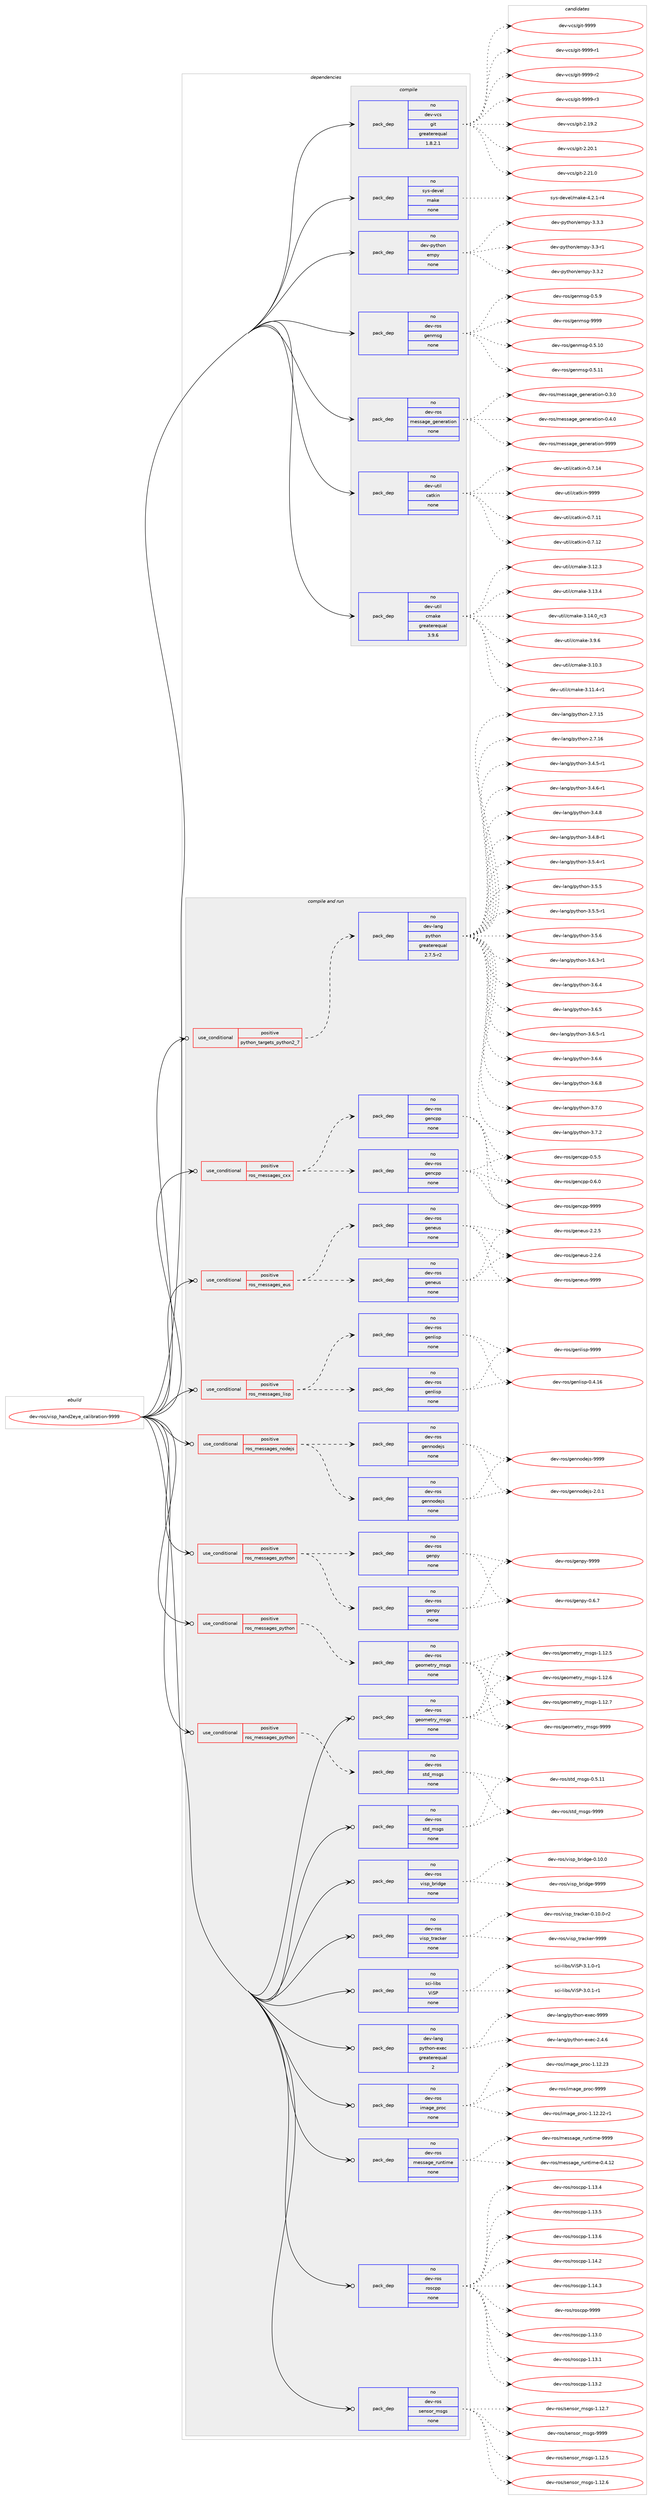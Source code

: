 digraph prolog {

# *************
# Graph options
# *************

newrank=true;
concentrate=true;
compound=true;
graph [rankdir=LR,fontname=Helvetica,fontsize=10,ranksep=1.5];#, ranksep=2.5, nodesep=0.2];
edge  [arrowhead=vee];
node  [fontname=Helvetica,fontsize=10];

# **********
# The ebuild
# **********

subgraph cluster_leftcol {
color=gray;
rank=same;
label=<<i>ebuild</i>>;
id [label="dev-ros/visp_hand2eye_calibration-9999", color=red, width=4, href="../dev-ros/visp_hand2eye_calibration-9999.svg"];
}

# ****************
# The dependencies
# ****************

subgraph cluster_midcol {
color=gray;
label=<<i>dependencies</i>>;
subgraph cluster_compile {
fillcolor="#eeeeee";
style=filled;
label=<<i>compile</i>>;
subgraph pack1062075 {
dependency1477361 [label=<<TABLE BORDER="0" CELLBORDER="1" CELLSPACING="0" CELLPADDING="4" WIDTH="220"><TR><TD ROWSPAN="6" CELLPADDING="30">pack_dep</TD></TR><TR><TD WIDTH="110">no</TD></TR><TR><TD>dev-python</TD></TR><TR><TD>empy</TD></TR><TR><TD>none</TD></TR><TR><TD></TD></TR></TABLE>>, shape=none, color=blue];
}
id:e -> dependency1477361:w [weight=20,style="solid",arrowhead="vee"];
subgraph pack1062076 {
dependency1477362 [label=<<TABLE BORDER="0" CELLBORDER="1" CELLSPACING="0" CELLPADDING="4" WIDTH="220"><TR><TD ROWSPAN="6" CELLPADDING="30">pack_dep</TD></TR><TR><TD WIDTH="110">no</TD></TR><TR><TD>dev-ros</TD></TR><TR><TD>genmsg</TD></TR><TR><TD>none</TD></TR><TR><TD></TD></TR></TABLE>>, shape=none, color=blue];
}
id:e -> dependency1477362:w [weight=20,style="solid",arrowhead="vee"];
subgraph pack1062077 {
dependency1477363 [label=<<TABLE BORDER="0" CELLBORDER="1" CELLSPACING="0" CELLPADDING="4" WIDTH="220"><TR><TD ROWSPAN="6" CELLPADDING="30">pack_dep</TD></TR><TR><TD WIDTH="110">no</TD></TR><TR><TD>dev-ros</TD></TR><TR><TD>message_generation</TD></TR><TR><TD>none</TD></TR><TR><TD></TD></TR></TABLE>>, shape=none, color=blue];
}
id:e -> dependency1477363:w [weight=20,style="solid",arrowhead="vee"];
subgraph pack1062078 {
dependency1477364 [label=<<TABLE BORDER="0" CELLBORDER="1" CELLSPACING="0" CELLPADDING="4" WIDTH="220"><TR><TD ROWSPAN="6" CELLPADDING="30">pack_dep</TD></TR><TR><TD WIDTH="110">no</TD></TR><TR><TD>dev-util</TD></TR><TR><TD>catkin</TD></TR><TR><TD>none</TD></TR><TR><TD></TD></TR></TABLE>>, shape=none, color=blue];
}
id:e -> dependency1477364:w [weight=20,style="solid",arrowhead="vee"];
subgraph pack1062079 {
dependency1477365 [label=<<TABLE BORDER="0" CELLBORDER="1" CELLSPACING="0" CELLPADDING="4" WIDTH="220"><TR><TD ROWSPAN="6" CELLPADDING="30">pack_dep</TD></TR><TR><TD WIDTH="110">no</TD></TR><TR><TD>dev-util</TD></TR><TR><TD>cmake</TD></TR><TR><TD>greaterequal</TD></TR><TR><TD>3.9.6</TD></TR></TABLE>>, shape=none, color=blue];
}
id:e -> dependency1477365:w [weight=20,style="solid",arrowhead="vee"];
subgraph pack1062080 {
dependency1477366 [label=<<TABLE BORDER="0" CELLBORDER="1" CELLSPACING="0" CELLPADDING="4" WIDTH="220"><TR><TD ROWSPAN="6" CELLPADDING="30">pack_dep</TD></TR><TR><TD WIDTH="110">no</TD></TR><TR><TD>dev-vcs</TD></TR><TR><TD>git</TD></TR><TR><TD>greaterequal</TD></TR><TR><TD>1.8.2.1</TD></TR></TABLE>>, shape=none, color=blue];
}
id:e -> dependency1477366:w [weight=20,style="solid",arrowhead="vee"];
subgraph pack1062081 {
dependency1477367 [label=<<TABLE BORDER="0" CELLBORDER="1" CELLSPACING="0" CELLPADDING="4" WIDTH="220"><TR><TD ROWSPAN="6" CELLPADDING="30">pack_dep</TD></TR><TR><TD WIDTH="110">no</TD></TR><TR><TD>sys-devel</TD></TR><TR><TD>make</TD></TR><TR><TD>none</TD></TR><TR><TD></TD></TR></TABLE>>, shape=none, color=blue];
}
id:e -> dependency1477367:w [weight=20,style="solid",arrowhead="vee"];
}
subgraph cluster_compileandrun {
fillcolor="#eeeeee";
style=filled;
label=<<i>compile and run</i>>;
subgraph cond391896 {
dependency1477368 [label=<<TABLE BORDER="0" CELLBORDER="1" CELLSPACING="0" CELLPADDING="4"><TR><TD ROWSPAN="3" CELLPADDING="10">use_conditional</TD></TR><TR><TD>positive</TD></TR><TR><TD>python_targets_python2_7</TD></TR></TABLE>>, shape=none, color=red];
subgraph pack1062082 {
dependency1477369 [label=<<TABLE BORDER="0" CELLBORDER="1" CELLSPACING="0" CELLPADDING="4" WIDTH="220"><TR><TD ROWSPAN="6" CELLPADDING="30">pack_dep</TD></TR><TR><TD WIDTH="110">no</TD></TR><TR><TD>dev-lang</TD></TR><TR><TD>python</TD></TR><TR><TD>greaterequal</TD></TR><TR><TD>2.7.5-r2</TD></TR></TABLE>>, shape=none, color=blue];
}
dependency1477368:e -> dependency1477369:w [weight=20,style="dashed",arrowhead="vee"];
}
id:e -> dependency1477368:w [weight=20,style="solid",arrowhead="odotvee"];
subgraph cond391897 {
dependency1477370 [label=<<TABLE BORDER="0" CELLBORDER="1" CELLSPACING="0" CELLPADDING="4"><TR><TD ROWSPAN="3" CELLPADDING="10">use_conditional</TD></TR><TR><TD>positive</TD></TR><TR><TD>ros_messages_cxx</TD></TR></TABLE>>, shape=none, color=red];
subgraph pack1062083 {
dependency1477371 [label=<<TABLE BORDER="0" CELLBORDER="1" CELLSPACING="0" CELLPADDING="4" WIDTH="220"><TR><TD ROWSPAN="6" CELLPADDING="30">pack_dep</TD></TR><TR><TD WIDTH="110">no</TD></TR><TR><TD>dev-ros</TD></TR><TR><TD>gencpp</TD></TR><TR><TD>none</TD></TR><TR><TD></TD></TR></TABLE>>, shape=none, color=blue];
}
dependency1477370:e -> dependency1477371:w [weight=20,style="dashed",arrowhead="vee"];
subgraph pack1062084 {
dependency1477372 [label=<<TABLE BORDER="0" CELLBORDER="1" CELLSPACING="0" CELLPADDING="4" WIDTH="220"><TR><TD ROWSPAN="6" CELLPADDING="30">pack_dep</TD></TR><TR><TD WIDTH="110">no</TD></TR><TR><TD>dev-ros</TD></TR><TR><TD>gencpp</TD></TR><TR><TD>none</TD></TR><TR><TD></TD></TR></TABLE>>, shape=none, color=blue];
}
dependency1477370:e -> dependency1477372:w [weight=20,style="dashed",arrowhead="vee"];
}
id:e -> dependency1477370:w [weight=20,style="solid",arrowhead="odotvee"];
subgraph cond391898 {
dependency1477373 [label=<<TABLE BORDER="0" CELLBORDER="1" CELLSPACING="0" CELLPADDING="4"><TR><TD ROWSPAN="3" CELLPADDING="10">use_conditional</TD></TR><TR><TD>positive</TD></TR><TR><TD>ros_messages_eus</TD></TR></TABLE>>, shape=none, color=red];
subgraph pack1062085 {
dependency1477374 [label=<<TABLE BORDER="0" CELLBORDER="1" CELLSPACING="0" CELLPADDING="4" WIDTH="220"><TR><TD ROWSPAN="6" CELLPADDING="30">pack_dep</TD></TR><TR><TD WIDTH="110">no</TD></TR><TR><TD>dev-ros</TD></TR><TR><TD>geneus</TD></TR><TR><TD>none</TD></TR><TR><TD></TD></TR></TABLE>>, shape=none, color=blue];
}
dependency1477373:e -> dependency1477374:w [weight=20,style="dashed",arrowhead="vee"];
subgraph pack1062086 {
dependency1477375 [label=<<TABLE BORDER="0" CELLBORDER="1" CELLSPACING="0" CELLPADDING="4" WIDTH="220"><TR><TD ROWSPAN="6" CELLPADDING="30">pack_dep</TD></TR><TR><TD WIDTH="110">no</TD></TR><TR><TD>dev-ros</TD></TR><TR><TD>geneus</TD></TR><TR><TD>none</TD></TR><TR><TD></TD></TR></TABLE>>, shape=none, color=blue];
}
dependency1477373:e -> dependency1477375:w [weight=20,style="dashed",arrowhead="vee"];
}
id:e -> dependency1477373:w [weight=20,style="solid",arrowhead="odotvee"];
subgraph cond391899 {
dependency1477376 [label=<<TABLE BORDER="0" CELLBORDER="1" CELLSPACING="0" CELLPADDING="4"><TR><TD ROWSPAN="3" CELLPADDING="10">use_conditional</TD></TR><TR><TD>positive</TD></TR><TR><TD>ros_messages_lisp</TD></TR></TABLE>>, shape=none, color=red];
subgraph pack1062087 {
dependency1477377 [label=<<TABLE BORDER="0" CELLBORDER="1" CELLSPACING="0" CELLPADDING="4" WIDTH="220"><TR><TD ROWSPAN="6" CELLPADDING="30">pack_dep</TD></TR><TR><TD WIDTH="110">no</TD></TR><TR><TD>dev-ros</TD></TR><TR><TD>genlisp</TD></TR><TR><TD>none</TD></TR><TR><TD></TD></TR></TABLE>>, shape=none, color=blue];
}
dependency1477376:e -> dependency1477377:w [weight=20,style="dashed",arrowhead="vee"];
subgraph pack1062088 {
dependency1477378 [label=<<TABLE BORDER="0" CELLBORDER="1" CELLSPACING="0" CELLPADDING="4" WIDTH="220"><TR><TD ROWSPAN="6" CELLPADDING="30">pack_dep</TD></TR><TR><TD WIDTH="110">no</TD></TR><TR><TD>dev-ros</TD></TR><TR><TD>genlisp</TD></TR><TR><TD>none</TD></TR><TR><TD></TD></TR></TABLE>>, shape=none, color=blue];
}
dependency1477376:e -> dependency1477378:w [weight=20,style="dashed",arrowhead="vee"];
}
id:e -> dependency1477376:w [weight=20,style="solid",arrowhead="odotvee"];
subgraph cond391900 {
dependency1477379 [label=<<TABLE BORDER="0" CELLBORDER="1" CELLSPACING="0" CELLPADDING="4"><TR><TD ROWSPAN="3" CELLPADDING="10">use_conditional</TD></TR><TR><TD>positive</TD></TR><TR><TD>ros_messages_nodejs</TD></TR></TABLE>>, shape=none, color=red];
subgraph pack1062089 {
dependency1477380 [label=<<TABLE BORDER="0" CELLBORDER="1" CELLSPACING="0" CELLPADDING="4" WIDTH="220"><TR><TD ROWSPAN="6" CELLPADDING="30">pack_dep</TD></TR><TR><TD WIDTH="110">no</TD></TR><TR><TD>dev-ros</TD></TR><TR><TD>gennodejs</TD></TR><TR><TD>none</TD></TR><TR><TD></TD></TR></TABLE>>, shape=none, color=blue];
}
dependency1477379:e -> dependency1477380:w [weight=20,style="dashed",arrowhead="vee"];
subgraph pack1062090 {
dependency1477381 [label=<<TABLE BORDER="0" CELLBORDER="1" CELLSPACING="0" CELLPADDING="4" WIDTH="220"><TR><TD ROWSPAN="6" CELLPADDING="30">pack_dep</TD></TR><TR><TD WIDTH="110">no</TD></TR><TR><TD>dev-ros</TD></TR><TR><TD>gennodejs</TD></TR><TR><TD>none</TD></TR><TR><TD></TD></TR></TABLE>>, shape=none, color=blue];
}
dependency1477379:e -> dependency1477381:w [weight=20,style="dashed",arrowhead="vee"];
}
id:e -> dependency1477379:w [weight=20,style="solid",arrowhead="odotvee"];
subgraph cond391901 {
dependency1477382 [label=<<TABLE BORDER="0" CELLBORDER="1" CELLSPACING="0" CELLPADDING="4"><TR><TD ROWSPAN="3" CELLPADDING="10">use_conditional</TD></TR><TR><TD>positive</TD></TR><TR><TD>ros_messages_python</TD></TR></TABLE>>, shape=none, color=red];
subgraph pack1062091 {
dependency1477383 [label=<<TABLE BORDER="0" CELLBORDER="1" CELLSPACING="0" CELLPADDING="4" WIDTH="220"><TR><TD ROWSPAN="6" CELLPADDING="30">pack_dep</TD></TR><TR><TD WIDTH="110">no</TD></TR><TR><TD>dev-ros</TD></TR><TR><TD>genpy</TD></TR><TR><TD>none</TD></TR><TR><TD></TD></TR></TABLE>>, shape=none, color=blue];
}
dependency1477382:e -> dependency1477383:w [weight=20,style="dashed",arrowhead="vee"];
subgraph pack1062092 {
dependency1477384 [label=<<TABLE BORDER="0" CELLBORDER="1" CELLSPACING="0" CELLPADDING="4" WIDTH="220"><TR><TD ROWSPAN="6" CELLPADDING="30">pack_dep</TD></TR><TR><TD WIDTH="110">no</TD></TR><TR><TD>dev-ros</TD></TR><TR><TD>genpy</TD></TR><TR><TD>none</TD></TR><TR><TD></TD></TR></TABLE>>, shape=none, color=blue];
}
dependency1477382:e -> dependency1477384:w [weight=20,style="dashed",arrowhead="vee"];
}
id:e -> dependency1477382:w [weight=20,style="solid",arrowhead="odotvee"];
subgraph cond391902 {
dependency1477385 [label=<<TABLE BORDER="0" CELLBORDER="1" CELLSPACING="0" CELLPADDING="4"><TR><TD ROWSPAN="3" CELLPADDING="10">use_conditional</TD></TR><TR><TD>positive</TD></TR><TR><TD>ros_messages_python</TD></TR></TABLE>>, shape=none, color=red];
subgraph pack1062093 {
dependency1477386 [label=<<TABLE BORDER="0" CELLBORDER="1" CELLSPACING="0" CELLPADDING="4" WIDTH="220"><TR><TD ROWSPAN="6" CELLPADDING="30">pack_dep</TD></TR><TR><TD WIDTH="110">no</TD></TR><TR><TD>dev-ros</TD></TR><TR><TD>geometry_msgs</TD></TR><TR><TD>none</TD></TR><TR><TD></TD></TR></TABLE>>, shape=none, color=blue];
}
dependency1477385:e -> dependency1477386:w [weight=20,style="dashed",arrowhead="vee"];
}
id:e -> dependency1477385:w [weight=20,style="solid",arrowhead="odotvee"];
subgraph cond391903 {
dependency1477387 [label=<<TABLE BORDER="0" CELLBORDER="1" CELLSPACING="0" CELLPADDING="4"><TR><TD ROWSPAN="3" CELLPADDING="10">use_conditional</TD></TR><TR><TD>positive</TD></TR><TR><TD>ros_messages_python</TD></TR></TABLE>>, shape=none, color=red];
subgraph pack1062094 {
dependency1477388 [label=<<TABLE BORDER="0" CELLBORDER="1" CELLSPACING="0" CELLPADDING="4" WIDTH="220"><TR><TD ROWSPAN="6" CELLPADDING="30">pack_dep</TD></TR><TR><TD WIDTH="110">no</TD></TR><TR><TD>dev-ros</TD></TR><TR><TD>std_msgs</TD></TR><TR><TD>none</TD></TR><TR><TD></TD></TR></TABLE>>, shape=none, color=blue];
}
dependency1477387:e -> dependency1477388:w [weight=20,style="dashed",arrowhead="vee"];
}
id:e -> dependency1477387:w [weight=20,style="solid",arrowhead="odotvee"];
subgraph pack1062095 {
dependency1477389 [label=<<TABLE BORDER="0" CELLBORDER="1" CELLSPACING="0" CELLPADDING="4" WIDTH="220"><TR><TD ROWSPAN="6" CELLPADDING="30">pack_dep</TD></TR><TR><TD WIDTH="110">no</TD></TR><TR><TD>dev-lang</TD></TR><TR><TD>python-exec</TD></TR><TR><TD>greaterequal</TD></TR><TR><TD>2</TD></TR></TABLE>>, shape=none, color=blue];
}
id:e -> dependency1477389:w [weight=20,style="solid",arrowhead="odotvee"];
subgraph pack1062096 {
dependency1477390 [label=<<TABLE BORDER="0" CELLBORDER="1" CELLSPACING="0" CELLPADDING="4" WIDTH="220"><TR><TD ROWSPAN="6" CELLPADDING="30">pack_dep</TD></TR><TR><TD WIDTH="110">no</TD></TR><TR><TD>dev-ros</TD></TR><TR><TD>geometry_msgs</TD></TR><TR><TD>none</TD></TR><TR><TD></TD></TR></TABLE>>, shape=none, color=blue];
}
id:e -> dependency1477390:w [weight=20,style="solid",arrowhead="odotvee"];
subgraph pack1062097 {
dependency1477391 [label=<<TABLE BORDER="0" CELLBORDER="1" CELLSPACING="0" CELLPADDING="4" WIDTH="220"><TR><TD ROWSPAN="6" CELLPADDING="30">pack_dep</TD></TR><TR><TD WIDTH="110">no</TD></TR><TR><TD>dev-ros</TD></TR><TR><TD>image_proc</TD></TR><TR><TD>none</TD></TR><TR><TD></TD></TR></TABLE>>, shape=none, color=blue];
}
id:e -> dependency1477391:w [weight=20,style="solid",arrowhead="odotvee"];
subgraph pack1062098 {
dependency1477392 [label=<<TABLE BORDER="0" CELLBORDER="1" CELLSPACING="0" CELLPADDING="4" WIDTH="220"><TR><TD ROWSPAN="6" CELLPADDING="30">pack_dep</TD></TR><TR><TD WIDTH="110">no</TD></TR><TR><TD>dev-ros</TD></TR><TR><TD>message_runtime</TD></TR><TR><TD>none</TD></TR><TR><TD></TD></TR></TABLE>>, shape=none, color=blue];
}
id:e -> dependency1477392:w [weight=20,style="solid",arrowhead="odotvee"];
subgraph pack1062099 {
dependency1477393 [label=<<TABLE BORDER="0" CELLBORDER="1" CELLSPACING="0" CELLPADDING="4" WIDTH="220"><TR><TD ROWSPAN="6" CELLPADDING="30">pack_dep</TD></TR><TR><TD WIDTH="110">no</TD></TR><TR><TD>dev-ros</TD></TR><TR><TD>roscpp</TD></TR><TR><TD>none</TD></TR><TR><TD></TD></TR></TABLE>>, shape=none, color=blue];
}
id:e -> dependency1477393:w [weight=20,style="solid",arrowhead="odotvee"];
subgraph pack1062100 {
dependency1477394 [label=<<TABLE BORDER="0" CELLBORDER="1" CELLSPACING="0" CELLPADDING="4" WIDTH="220"><TR><TD ROWSPAN="6" CELLPADDING="30">pack_dep</TD></TR><TR><TD WIDTH="110">no</TD></TR><TR><TD>dev-ros</TD></TR><TR><TD>sensor_msgs</TD></TR><TR><TD>none</TD></TR><TR><TD></TD></TR></TABLE>>, shape=none, color=blue];
}
id:e -> dependency1477394:w [weight=20,style="solid",arrowhead="odotvee"];
subgraph pack1062101 {
dependency1477395 [label=<<TABLE BORDER="0" CELLBORDER="1" CELLSPACING="0" CELLPADDING="4" WIDTH="220"><TR><TD ROWSPAN="6" CELLPADDING="30">pack_dep</TD></TR><TR><TD WIDTH="110">no</TD></TR><TR><TD>dev-ros</TD></TR><TR><TD>std_msgs</TD></TR><TR><TD>none</TD></TR><TR><TD></TD></TR></TABLE>>, shape=none, color=blue];
}
id:e -> dependency1477395:w [weight=20,style="solid",arrowhead="odotvee"];
subgraph pack1062102 {
dependency1477396 [label=<<TABLE BORDER="0" CELLBORDER="1" CELLSPACING="0" CELLPADDING="4" WIDTH="220"><TR><TD ROWSPAN="6" CELLPADDING="30">pack_dep</TD></TR><TR><TD WIDTH="110">no</TD></TR><TR><TD>dev-ros</TD></TR><TR><TD>visp_bridge</TD></TR><TR><TD>none</TD></TR><TR><TD></TD></TR></TABLE>>, shape=none, color=blue];
}
id:e -> dependency1477396:w [weight=20,style="solid",arrowhead="odotvee"];
subgraph pack1062103 {
dependency1477397 [label=<<TABLE BORDER="0" CELLBORDER="1" CELLSPACING="0" CELLPADDING="4" WIDTH="220"><TR><TD ROWSPAN="6" CELLPADDING="30">pack_dep</TD></TR><TR><TD WIDTH="110">no</TD></TR><TR><TD>dev-ros</TD></TR><TR><TD>visp_tracker</TD></TR><TR><TD>none</TD></TR><TR><TD></TD></TR></TABLE>>, shape=none, color=blue];
}
id:e -> dependency1477397:w [weight=20,style="solid",arrowhead="odotvee"];
subgraph pack1062104 {
dependency1477398 [label=<<TABLE BORDER="0" CELLBORDER="1" CELLSPACING="0" CELLPADDING="4" WIDTH="220"><TR><TD ROWSPAN="6" CELLPADDING="30">pack_dep</TD></TR><TR><TD WIDTH="110">no</TD></TR><TR><TD>sci-libs</TD></TR><TR><TD>ViSP</TD></TR><TR><TD>none</TD></TR><TR><TD></TD></TR></TABLE>>, shape=none, color=blue];
}
id:e -> dependency1477398:w [weight=20,style="solid",arrowhead="odotvee"];
}
subgraph cluster_run {
fillcolor="#eeeeee";
style=filled;
label=<<i>run</i>>;
}
}

# **************
# The candidates
# **************

subgraph cluster_choices {
rank=same;
color=gray;
label=<<i>candidates</i>>;

subgraph choice1062075 {
color=black;
nodesep=1;
choice1001011184511212111610411111047101109112121455146514511449 [label="dev-python/empy-3.3-r1", color=red, width=4,href="../dev-python/empy-3.3-r1.svg"];
choice1001011184511212111610411111047101109112121455146514650 [label="dev-python/empy-3.3.2", color=red, width=4,href="../dev-python/empy-3.3.2.svg"];
choice1001011184511212111610411111047101109112121455146514651 [label="dev-python/empy-3.3.3", color=red, width=4,href="../dev-python/empy-3.3.3.svg"];
dependency1477361:e -> choice1001011184511212111610411111047101109112121455146514511449:w [style=dotted,weight="100"];
dependency1477361:e -> choice1001011184511212111610411111047101109112121455146514650:w [style=dotted,weight="100"];
dependency1477361:e -> choice1001011184511212111610411111047101109112121455146514651:w [style=dotted,weight="100"];
}
subgraph choice1062076 {
color=black;
nodesep=1;
choice100101118451141111154710310111010911510345484653464948 [label="dev-ros/genmsg-0.5.10", color=red, width=4,href="../dev-ros/genmsg-0.5.10.svg"];
choice100101118451141111154710310111010911510345484653464949 [label="dev-ros/genmsg-0.5.11", color=red, width=4,href="../dev-ros/genmsg-0.5.11.svg"];
choice1001011184511411111547103101110109115103454846534657 [label="dev-ros/genmsg-0.5.9", color=red, width=4,href="../dev-ros/genmsg-0.5.9.svg"];
choice10010111845114111115471031011101091151034557575757 [label="dev-ros/genmsg-9999", color=red, width=4,href="../dev-ros/genmsg-9999.svg"];
dependency1477362:e -> choice100101118451141111154710310111010911510345484653464948:w [style=dotted,weight="100"];
dependency1477362:e -> choice100101118451141111154710310111010911510345484653464949:w [style=dotted,weight="100"];
dependency1477362:e -> choice1001011184511411111547103101110109115103454846534657:w [style=dotted,weight="100"];
dependency1477362:e -> choice10010111845114111115471031011101091151034557575757:w [style=dotted,weight="100"];
}
subgraph choice1062077 {
color=black;
nodesep=1;
choice1001011184511411111547109101115115971031019510310111010111497116105111110454846514648 [label="dev-ros/message_generation-0.3.0", color=red, width=4,href="../dev-ros/message_generation-0.3.0.svg"];
choice1001011184511411111547109101115115971031019510310111010111497116105111110454846524648 [label="dev-ros/message_generation-0.4.0", color=red, width=4,href="../dev-ros/message_generation-0.4.0.svg"];
choice10010111845114111115471091011151159710310195103101110101114971161051111104557575757 [label="dev-ros/message_generation-9999", color=red, width=4,href="../dev-ros/message_generation-9999.svg"];
dependency1477363:e -> choice1001011184511411111547109101115115971031019510310111010111497116105111110454846514648:w [style=dotted,weight="100"];
dependency1477363:e -> choice1001011184511411111547109101115115971031019510310111010111497116105111110454846524648:w [style=dotted,weight="100"];
dependency1477363:e -> choice10010111845114111115471091011151159710310195103101110101114971161051111104557575757:w [style=dotted,weight="100"];
}
subgraph choice1062078 {
color=black;
nodesep=1;
choice1001011184511711610510847999711610710511045484655464949 [label="dev-util/catkin-0.7.11", color=red, width=4,href="../dev-util/catkin-0.7.11.svg"];
choice1001011184511711610510847999711610710511045484655464950 [label="dev-util/catkin-0.7.12", color=red, width=4,href="../dev-util/catkin-0.7.12.svg"];
choice1001011184511711610510847999711610710511045484655464952 [label="dev-util/catkin-0.7.14", color=red, width=4,href="../dev-util/catkin-0.7.14.svg"];
choice100101118451171161051084799971161071051104557575757 [label="dev-util/catkin-9999", color=red, width=4,href="../dev-util/catkin-9999.svg"];
dependency1477364:e -> choice1001011184511711610510847999711610710511045484655464949:w [style=dotted,weight="100"];
dependency1477364:e -> choice1001011184511711610510847999711610710511045484655464950:w [style=dotted,weight="100"];
dependency1477364:e -> choice1001011184511711610510847999711610710511045484655464952:w [style=dotted,weight="100"];
dependency1477364:e -> choice100101118451171161051084799971161071051104557575757:w [style=dotted,weight="100"];
}
subgraph choice1062079 {
color=black;
nodesep=1;
choice1001011184511711610510847991099710710145514649484651 [label="dev-util/cmake-3.10.3", color=red, width=4,href="../dev-util/cmake-3.10.3.svg"];
choice10010111845117116105108479910997107101455146494946524511449 [label="dev-util/cmake-3.11.4-r1", color=red, width=4,href="../dev-util/cmake-3.11.4-r1.svg"];
choice1001011184511711610510847991099710710145514649504651 [label="dev-util/cmake-3.12.3", color=red, width=4,href="../dev-util/cmake-3.12.3.svg"];
choice1001011184511711610510847991099710710145514649514652 [label="dev-util/cmake-3.13.4", color=red, width=4,href="../dev-util/cmake-3.13.4.svg"];
choice1001011184511711610510847991099710710145514649524648951149951 [label="dev-util/cmake-3.14.0_rc3", color=red, width=4,href="../dev-util/cmake-3.14.0_rc3.svg"];
choice10010111845117116105108479910997107101455146574654 [label="dev-util/cmake-3.9.6", color=red, width=4,href="../dev-util/cmake-3.9.6.svg"];
dependency1477365:e -> choice1001011184511711610510847991099710710145514649484651:w [style=dotted,weight="100"];
dependency1477365:e -> choice10010111845117116105108479910997107101455146494946524511449:w [style=dotted,weight="100"];
dependency1477365:e -> choice1001011184511711610510847991099710710145514649504651:w [style=dotted,weight="100"];
dependency1477365:e -> choice1001011184511711610510847991099710710145514649514652:w [style=dotted,weight="100"];
dependency1477365:e -> choice1001011184511711610510847991099710710145514649524648951149951:w [style=dotted,weight="100"];
dependency1477365:e -> choice10010111845117116105108479910997107101455146574654:w [style=dotted,weight="100"];
}
subgraph choice1062080 {
color=black;
nodesep=1;
choice10010111845118991154710310511645504649574650 [label="dev-vcs/git-2.19.2", color=red, width=4,href="../dev-vcs/git-2.19.2.svg"];
choice10010111845118991154710310511645504650484649 [label="dev-vcs/git-2.20.1", color=red, width=4,href="../dev-vcs/git-2.20.1.svg"];
choice10010111845118991154710310511645504650494648 [label="dev-vcs/git-2.21.0", color=red, width=4,href="../dev-vcs/git-2.21.0.svg"];
choice1001011184511899115471031051164557575757 [label="dev-vcs/git-9999", color=red, width=4,href="../dev-vcs/git-9999.svg"];
choice10010111845118991154710310511645575757574511449 [label="dev-vcs/git-9999-r1", color=red, width=4,href="../dev-vcs/git-9999-r1.svg"];
choice10010111845118991154710310511645575757574511450 [label="dev-vcs/git-9999-r2", color=red, width=4,href="../dev-vcs/git-9999-r2.svg"];
choice10010111845118991154710310511645575757574511451 [label="dev-vcs/git-9999-r3", color=red, width=4,href="../dev-vcs/git-9999-r3.svg"];
dependency1477366:e -> choice10010111845118991154710310511645504649574650:w [style=dotted,weight="100"];
dependency1477366:e -> choice10010111845118991154710310511645504650484649:w [style=dotted,weight="100"];
dependency1477366:e -> choice10010111845118991154710310511645504650494648:w [style=dotted,weight="100"];
dependency1477366:e -> choice1001011184511899115471031051164557575757:w [style=dotted,weight="100"];
dependency1477366:e -> choice10010111845118991154710310511645575757574511449:w [style=dotted,weight="100"];
dependency1477366:e -> choice10010111845118991154710310511645575757574511450:w [style=dotted,weight="100"];
dependency1477366:e -> choice10010111845118991154710310511645575757574511451:w [style=dotted,weight="100"];
}
subgraph choice1062081 {
color=black;
nodesep=1;
choice1151211154510010111810110847109971071014552465046494511452 [label="sys-devel/make-4.2.1-r4", color=red, width=4,href="../sys-devel/make-4.2.1-r4.svg"];
dependency1477367:e -> choice1151211154510010111810110847109971071014552465046494511452:w [style=dotted,weight="100"];
}
subgraph choice1062082 {
color=black;
nodesep=1;
choice10010111845108971101034711212111610411111045504655464953 [label="dev-lang/python-2.7.15", color=red, width=4,href="../dev-lang/python-2.7.15.svg"];
choice10010111845108971101034711212111610411111045504655464954 [label="dev-lang/python-2.7.16", color=red, width=4,href="../dev-lang/python-2.7.16.svg"];
choice1001011184510897110103471121211161041111104551465246534511449 [label="dev-lang/python-3.4.5-r1", color=red, width=4,href="../dev-lang/python-3.4.5-r1.svg"];
choice1001011184510897110103471121211161041111104551465246544511449 [label="dev-lang/python-3.4.6-r1", color=red, width=4,href="../dev-lang/python-3.4.6-r1.svg"];
choice100101118451089711010347112121116104111110455146524656 [label="dev-lang/python-3.4.8", color=red, width=4,href="../dev-lang/python-3.4.8.svg"];
choice1001011184510897110103471121211161041111104551465246564511449 [label="dev-lang/python-3.4.8-r1", color=red, width=4,href="../dev-lang/python-3.4.8-r1.svg"];
choice1001011184510897110103471121211161041111104551465346524511449 [label="dev-lang/python-3.5.4-r1", color=red, width=4,href="../dev-lang/python-3.5.4-r1.svg"];
choice100101118451089711010347112121116104111110455146534653 [label="dev-lang/python-3.5.5", color=red, width=4,href="../dev-lang/python-3.5.5.svg"];
choice1001011184510897110103471121211161041111104551465346534511449 [label="dev-lang/python-3.5.5-r1", color=red, width=4,href="../dev-lang/python-3.5.5-r1.svg"];
choice100101118451089711010347112121116104111110455146534654 [label="dev-lang/python-3.5.6", color=red, width=4,href="../dev-lang/python-3.5.6.svg"];
choice1001011184510897110103471121211161041111104551465446514511449 [label="dev-lang/python-3.6.3-r1", color=red, width=4,href="../dev-lang/python-3.6.3-r1.svg"];
choice100101118451089711010347112121116104111110455146544652 [label="dev-lang/python-3.6.4", color=red, width=4,href="../dev-lang/python-3.6.4.svg"];
choice100101118451089711010347112121116104111110455146544653 [label="dev-lang/python-3.6.5", color=red, width=4,href="../dev-lang/python-3.6.5.svg"];
choice1001011184510897110103471121211161041111104551465446534511449 [label="dev-lang/python-3.6.5-r1", color=red, width=4,href="../dev-lang/python-3.6.5-r1.svg"];
choice100101118451089711010347112121116104111110455146544654 [label="dev-lang/python-3.6.6", color=red, width=4,href="../dev-lang/python-3.6.6.svg"];
choice100101118451089711010347112121116104111110455146544656 [label="dev-lang/python-3.6.8", color=red, width=4,href="../dev-lang/python-3.6.8.svg"];
choice100101118451089711010347112121116104111110455146554648 [label="dev-lang/python-3.7.0", color=red, width=4,href="../dev-lang/python-3.7.0.svg"];
choice100101118451089711010347112121116104111110455146554650 [label="dev-lang/python-3.7.2", color=red, width=4,href="../dev-lang/python-3.7.2.svg"];
dependency1477369:e -> choice10010111845108971101034711212111610411111045504655464953:w [style=dotted,weight="100"];
dependency1477369:e -> choice10010111845108971101034711212111610411111045504655464954:w [style=dotted,weight="100"];
dependency1477369:e -> choice1001011184510897110103471121211161041111104551465246534511449:w [style=dotted,weight="100"];
dependency1477369:e -> choice1001011184510897110103471121211161041111104551465246544511449:w [style=dotted,weight="100"];
dependency1477369:e -> choice100101118451089711010347112121116104111110455146524656:w [style=dotted,weight="100"];
dependency1477369:e -> choice1001011184510897110103471121211161041111104551465246564511449:w [style=dotted,weight="100"];
dependency1477369:e -> choice1001011184510897110103471121211161041111104551465346524511449:w [style=dotted,weight="100"];
dependency1477369:e -> choice100101118451089711010347112121116104111110455146534653:w [style=dotted,weight="100"];
dependency1477369:e -> choice1001011184510897110103471121211161041111104551465346534511449:w [style=dotted,weight="100"];
dependency1477369:e -> choice100101118451089711010347112121116104111110455146534654:w [style=dotted,weight="100"];
dependency1477369:e -> choice1001011184510897110103471121211161041111104551465446514511449:w [style=dotted,weight="100"];
dependency1477369:e -> choice100101118451089711010347112121116104111110455146544652:w [style=dotted,weight="100"];
dependency1477369:e -> choice100101118451089711010347112121116104111110455146544653:w [style=dotted,weight="100"];
dependency1477369:e -> choice1001011184510897110103471121211161041111104551465446534511449:w [style=dotted,weight="100"];
dependency1477369:e -> choice100101118451089711010347112121116104111110455146544654:w [style=dotted,weight="100"];
dependency1477369:e -> choice100101118451089711010347112121116104111110455146544656:w [style=dotted,weight="100"];
dependency1477369:e -> choice100101118451089711010347112121116104111110455146554648:w [style=dotted,weight="100"];
dependency1477369:e -> choice100101118451089711010347112121116104111110455146554650:w [style=dotted,weight="100"];
}
subgraph choice1062083 {
color=black;
nodesep=1;
choice100101118451141111154710310111099112112454846534653 [label="dev-ros/gencpp-0.5.5", color=red, width=4,href="../dev-ros/gencpp-0.5.5.svg"];
choice100101118451141111154710310111099112112454846544648 [label="dev-ros/gencpp-0.6.0", color=red, width=4,href="../dev-ros/gencpp-0.6.0.svg"];
choice1001011184511411111547103101110991121124557575757 [label="dev-ros/gencpp-9999", color=red, width=4,href="../dev-ros/gencpp-9999.svg"];
dependency1477371:e -> choice100101118451141111154710310111099112112454846534653:w [style=dotted,weight="100"];
dependency1477371:e -> choice100101118451141111154710310111099112112454846544648:w [style=dotted,weight="100"];
dependency1477371:e -> choice1001011184511411111547103101110991121124557575757:w [style=dotted,weight="100"];
}
subgraph choice1062084 {
color=black;
nodesep=1;
choice100101118451141111154710310111099112112454846534653 [label="dev-ros/gencpp-0.5.5", color=red, width=4,href="../dev-ros/gencpp-0.5.5.svg"];
choice100101118451141111154710310111099112112454846544648 [label="dev-ros/gencpp-0.6.0", color=red, width=4,href="../dev-ros/gencpp-0.6.0.svg"];
choice1001011184511411111547103101110991121124557575757 [label="dev-ros/gencpp-9999", color=red, width=4,href="../dev-ros/gencpp-9999.svg"];
dependency1477372:e -> choice100101118451141111154710310111099112112454846534653:w [style=dotted,weight="100"];
dependency1477372:e -> choice100101118451141111154710310111099112112454846544648:w [style=dotted,weight="100"];
dependency1477372:e -> choice1001011184511411111547103101110991121124557575757:w [style=dotted,weight="100"];
}
subgraph choice1062085 {
color=black;
nodesep=1;
choice1001011184511411111547103101110101117115455046504653 [label="dev-ros/geneus-2.2.5", color=red, width=4,href="../dev-ros/geneus-2.2.5.svg"];
choice1001011184511411111547103101110101117115455046504654 [label="dev-ros/geneus-2.2.6", color=red, width=4,href="../dev-ros/geneus-2.2.6.svg"];
choice10010111845114111115471031011101011171154557575757 [label="dev-ros/geneus-9999", color=red, width=4,href="../dev-ros/geneus-9999.svg"];
dependency1477374:e -> choice1001011184511411111547103101110101117115455046504653:w [style=dotted,weight="100"];
dependency1477374:e -> choice1001011184511411111547103101110101117115455046504654:w [style=dotted,weight="100"];
dependency1477374:e -> choice10010111845114111115471031011101011171154557575757:w [style=dotted,weight="100"];
}
subgraph choice1062086 {
color=black;
nodesep=1;
choice1001011184511411111547103101110101117115455046504653 [label="dev-ros/geneus-2.2.5", color=red, width=4,href="../dev-ros/geneus-2.2.5.svg"];
choice1001011184511411111547103101110101117115455046504654 [label="dev-ros/geneus-2.2.6", color=red, width=4,href="../dev-ros/geneus-2.2.6.svg"];
choice10010111845114111115471031011101011171154557575757 [label="dev-ros/geneus-9999", color=red, width=4,href="../dev-ros/geneus-9999.svg"];
dependency1477375:e -> choice1001011184511411111547103101110101117115455046504653:w [style=dotted,weight="100"];
dependency1477375:e -> choice1001011184511411111547103101110101117115455046504654:w [style=dotted,weight="100"];
dependency1477375:e -> choice10010111845114111115471031011101011171154557575757:w [style=dotted,weight="100"];
}
subgraph choice1062087 {
color=black;
nodesep=1;
choice100101118451141111154710310111010810511511245484652464954 [label="dev-ros/genlisp-0.4.16", color=red, width=4,href="../dev-ros/genlisp-0.4.16.svg"];
choice10010111845114111115471031011101081051151124557575757 [label="dev-ros/genlisp-9999", color=red, width=4,href="../dev-ros/genlisp-9999.svg"];
dependency1477377:e -> choice100101118451141111154710310111010810511511245484652464954:w [style=dotted,weight="100"];
dependency1477377:e -> choice10010111845114111115471031011101081051151124557575757:w [style=dotted,weight="100"];
}
subgraph choice1062088 {
color=black;
nodesep=1;
choice100101118451141111154710310111010810511511245484652464954 [label="dev-ros/genlisp-0.4.16", color=red, width=4,href="../dev-ros/genlisp-0.4.16.svg"];
choice10010111845114111115471031011101081051151124557575757 [label="dev-ros/genlisp-9999", color=red, width=4,href="../dev-ros/genlisp-9999.svg"];
dependency1477378:e -> choice100101118451141111154710310111010810511511245484652464954:w [style=dotted,weight="100"];
dependency1477378:e -> choice10010111845114111115471031011101081051151124557575757:w [style=dotted,weight="100"];
}
subgraph choice1062089 {
color=black;
nodesep=1;
choice1001011184511411111547103101110110111100101106115455046484649 [label="dev-ros/gennodejs-2.0.1", color=red, width=4,href="../dev-ros/gennodejs-2.0.1.svg"];
choice10010111845114111115471031011101101111001011061154557575757 [label="dev-ros/gennodejs-9999", color=red, width=4,href="../dev-ros/gennodejs-9999.svg"];
dependency1477380:e -> choice1001011184511411111547103101110110111100101106115455046484649:w [style=dotted,weight="100"];
dependency1477380:e -> choice10010111845114111115471031011101101111001011061154557575757:w [style=dotted,weight="100"];
}
subgraph choice1062090 {
color=black;
nodesep=1;
choice1001011184511411111547103101110110111100101106115455046484649 [label="dev-ros/gennodejs-2.0.1", color=red, width=4,href="../dev-ros/gennodejs-2.0.1.svg"];
choice10010111845114111115471031011101101111001011061154557575757 [label="dev-ros/gennodejs-9999", color=red, width=4,href="../dev-ros/gennodejs-9999.svg"];
dependency1477381:e -> choice1001011184511411111547103101110110111100101106115455046484649:w [style=dotted,weight="100"];
dependency1477381:e -> choice10010111845114111115471031011101101111001011061154557575757:w [style=dotted,weight="100"];
}
subgraph choice1062091 {
color=black;
nodesep=1;
choice1001011184511411111547103101110112121454846544655 [label="dev-ros/genpy-0.6.7", color=red, width=4,href="../dev-ros/genpy-0.6.7.svg"];
choice10010111845114111115471031011101121214557575757 [label="dev-ros/genpy-9999", color=red, width=4,href="../dev-ros/genpy-9999.svg"];
dependency1477383:e -> choice1001011184511411111547103101110112121454846544655:w [style=dotted,weight="100"];
dependency1477383:e -> choice10010111845114111115471031011101121214557575757:w [style=dotted,weight="100"];
}
subgraph choice1062092 {
color=black;
nodesep=1;
choice1001011184511411111547103101110112121454846544655 [label="dev-ros/genpy-0.6.7", color=red, width=4,href="../dev-ros/genpy-0.6.7.svg"];
choice10010111845114111115471031011101121214557575757 [label="dev-ros/genpy-9999", color=red, width=4,href="../dev-ros/genpy-9999.svg"];
dependency1477384:e -> choice1001011184511411111547103101110112121454846544655:w [style=dotted,weight="100"];
dependency1477384:e -> choice10010111845114111115471031011101121214557575757:w [style=dotted,weight="100"];
}
subgraph choice1062093 {
color=black;
nodesep=1;
choice10010111845114111115471031011111091011161141219510911510311545494649504653 [label="dev-ros/geometry_msgs-1.12.5", color=red, width=4,href="../dev-ros/geometry_msgs-1.12.5.svg"];
choice10010111845114111115471031011111091011161141219510911510311545494649504654 [label="dev-ros/geometry_msgs-1.12.6", color=red, width=4,href="../dev-ros/geometry_msgs-1.12.6.svg"];
choice10010111845114111115471031011111091011161141219510911510311545494649504655 [label="dev-ros/geometry_msgs-1.12.7", color=red, width=4,href="../dev-ros/geometry_msgs-1.12.7.svg"];
choice1001011184511411111547103101111109101116114121951091151031154557575757 [label="dev-ros/geometry_msgs-9999", color=red, width=4,href="../dev-ros/geometry_msgs-9999.svg"];
dependency1477386:e -> choice10010111845114111115471031011111091011161141219510911510311545494649504653:w [style=dotted,weight="100"];
dependency1477386:e -> choice10010111845114111115471031011111091011161141219510911510311545494649504654:w [style=dotted,weight="100"];
dependency1477386:e -> choice10010111845114111115471031011111091011161141219510911510311545494649504655:w [style=dotted,weight="100"];
dependency1477386:e -> choice1001011184511411111547103101111109101116114121951091151031154557575757:w [style=dotted,weight="100"];
}
subgraph choice1062094 {
color=black;
nodesep=1;
choice10010111845114111115471151161009510911510311545484653464949 [label="dev-ros/std_msgs-0.5.11", color=red, width=4,href="../dev-ros/std_msgs-0.5.11.svg"];
choice1001011184511411111547115116100951091151031154557575757 [label="dev-ros/std_msgs-9999", color=red, width=4,href="../dev-ros/std_msgs-9999.svg"];
dependency1477388:e -> choice10010111845114111115471151161009510911510311545484653464949:w [style=dotted,weight="100"];
dependency1477388:e -> choice1001011184511411111547115116100951091151031154557575757:w [style=dotted,weight="100"];
}
subgraph choice1062095 {
color=black;
nodesep=1;
choice1001011184510897110103471121211161041111104510112010199455046524654 [label="dev-lang/python-exec-2.4.6", color=red, width=4,href="../dev-lang/python-exec-2.4.6.svg"];
choice10010111845108971101034711212111610411111045101120101994557575757 [label="dev-lang/python-exec-9999", color=red, width=4,href="../dev-lang/python-exec-9999.svg"];
dependency1477389:e -> choice1001011184510897110103471121211161041111104510112010199455046524654:w [style=dotted,weight="100"];
dependency1477389:e -> choice10010111845108971101034711212111610411111045101120101994557575757:w [style=dotted,weight="100"];
}
subgraph choice1062096 {
color=black;
nodesep=1;
choice10010111845114111115471031011111091011161141219510911510311545494649504653 [label="dev-ros/geometry_msgs-1.12.5", color=red, width=4,href="../dev-ros/geometry_msgs-1.12.5.svg"];
choice10010111845114111115471031011111091011161141219510911510311545494649504654 [label="dev-ros/geometry_msgs-1.12.6", color=red, width=4,href="../dev-ros/geometry_msgs-1.12.6.svg"];
choice10010111845114111115471031011111091011161141219510911510311545494649504655 [label="dev-ros/geometry_msgs-1.12.7", color=red, width=4,href="../dev-ros/geometry_msgs-1.12.7.svg"];
choice1001011184511411111547103101111109101116114121951091151031154557575757 [label="dev-ros/geometry_msgs-9999", color=red, width=4,href="../dev-ros/geometry_msgs-9999.svg"];
dependency1477390:e -> choice10010111845114111115471031011111091011161141219510911510311545494649504653:w [style=dotted,weight="100"];
dependency1477390:e -> choice10010111845114111115471031011111091011161141219510911510311545494649504654:w [style=dotted,weight="100"];
dependency1477390:e -> choice10010111845114111115471031011111091011161141219510911510311545494649504655:w [style=dotted,weight="100"];
dependency1477390:e -> choice1001011184511411111547103101111109101116114121951091151031154557575757:w [style=dotted,weight="100"];
}
subgraph choice1062097 {
color=black;
nodesep=1;
choice100101118451141111154710510997103101951121141119945494649504650504511449 [label="dev-ros/image_proc-1.12.22-r1", color=red, width=4,href="../dev-ros/image_proc-1.12.22-r1.svg"];
choice10010111845114111115471051099710310195112114111994549464950465051 [label="dev-ros/image_proc-1.12.23", color=red, width=4,href="../dev-ros/image_proc-1.12.23.svg"];
choice10010111845114111115471051099710310195112114111994557575757 [label="dev-ros/image_proc-9999", color=red, width=4,href="../dev-ros/image_proc-9999.svg"];
dependency1477391:e -> choice100101118451141111154710510997103101951121141119945494649504650504511449:w [style=dotted,weight="100"];
dependency1477391:e -> choice10010111845114111115471051099710310195112114111994549464950465051:w [style=dotted,weight="100"];
dependency1477391:e -> choice10010111845114111115471051099710310195112114111994557575757:w [style=dotted,weight="100"];
}
subgraph choice1062098 {
color=black;
nodesep=1;
choice1001011184511411111547109101115115971031019511411711011610510910145484652464950 [label="dev-ros/message_runtime-0.4.12", color=red, width=4,href="../dev-ros/message_runtime-0.4.12.svg"];
choice100101118451141111154710910111511597103101951141171101161051091014557575757 [label="dev-ros/message_runtime-9999", color=red, width=4,href="../dev-ros/message_runtime-9999.svg"];
dependency1477392:e -> choice1001011184511411111547109101115115971031019511411711011610510910145484652464950:w [style=dotted,weight="100"];
dependency1477392:e -> choice100101118451141111154710910111511597103101951141171101161051091014557575757:w [style=dotted,weight="100"];
}
subgraph choice1062099 {
color=black;
nodesep=1;
choice10010111845114111115471141111159911211245494649514648 [label="dev-ros/roscpp-1.13.0", color=red, width=4,href="../dev-ros/roscpp-1.13.0.svg"];
choice10010111845114111115471141111159911211245494649514649 [label="dev-ros/roscpp-1.13.1", color=red, width=4,href="../dev-ros/roscpp-1.13.1.svg"];
choice10010111845114111115471141111159911211245494649514650 [label="dev-ros/roscpp-1.13.2", color=red, width=4,href="../dev-ros/roscpp-1.13.2.svg"];
choice10010111845114111115471141111159911211245494649514652 [label="dev-ros/roscpp-1.13.4", color=red, width=4,href="../dev-ros/roscpp-1.13.4.svg"];
choice10010111845114111115471141111159911211245494649514653 [label="dev-ros/roscpp-1.13.5", color=red, width=4,href="../dev-ros/roscpp-1.13.5.svg"];
choice10010111845114111115471141111159911211245494649514654 [label="dev-ros/roscpp-1.13.6", color=red, width=4,href="../dev-ros/roscpp-1.13.6.svg"];
choice10010111845114111115471141111159911211245494649524650 [label="dev-ros/roscpp-1.14.2", color=red, width=4,href="../dev-ros/roscpp-1.14.2.svg"];
choice10010111845114111115471141111159911211245494649524651 [label="dev-ros/roscpp-1.14.3", color=red, width=4,href="../dev-ros/roscpp-1.14.3.svg"];
choice1001011184511411111547114111115991121124557575757 [label="dev-ros/roscpp-9999", color=red, width=4,href="../dev-ros/roscpp-9999.svg"];
dependency1477393:e -> choice10010111845114111115471141111159911211245494649514648:w [style=dotted,weight="100"];
dependency1477393:e -> choice10010111845114111115471141111159911211245494649514649:w [style=dotted,weight="100"];
dependency1477393:e -> choice10010111845114111115471141111159911211245494649514650:w [style=dotted,weight="100"];
dependency1477393:e -> choice10010111845114111115471141111159911211245494649514652:w [style=dotted,weight="100"];
dependency1477393:e -> choice10010111845114111115471141111159911211245494649514653:w [style=dotted,weight="100"];
dependency1477393:e -> choice10010111845114111115471141111159911211245494649514654:w [style=dotted,weight="100"];
dependency1477393:e -> choice10010111845114111115471141111159911211245494649524650:w [style=dotted,weight="100"];
dependency1477393:e -> choice10010111845114111115471141111159911211245494649524651:w [style=dotted,weight="100"];
dependency1477393:e -> choice1001011184511411111547114111115991121124557575757:w [style=dotted,weight="100"];
}
subgraph choice1062100 {
color=black;
nodesep=1;
choice10010111845114111115471151011101151111149510911510311545494649504653 [label="dev-ros/sensor_msgs-1.12.5", color=red, width=4,href="../dev-ros/sensor_msgs-1.12.5.svg"];
choice10010111845114111115471151011101151111149510911510311545494649504654 [label="dev-ros/sensor_msgs-1.12.6", color=red, width=4,href="../dev-ros/sensor_msgs-1.12.6.svg"];
choice10010111845114111115471151011101151111149510911510311545494649504655 [label="dev-ros/sensor_msgs-1.12.7", color=red, width=4,href="../dev-ros/sensor_msgs-1.12.7.svg"];
choice1001011184511411111547115101110115111114951091151031154557575757 [label="dev-ros/sensor_msgs-9999", color=red, width=4,href="../dev-ros/sensor_msgs-9999.svg"];
dependency1477394:e -> choice10010111845114111115471151011101151111149510911510311545494649504653:w [style=dotted,weight="100"];
dependency1477394:e -> choice10010111845114111115471151011101151111149510911510311545494649504654:w [style=dotted,weight="100"];
dependency1477394:e -> choice10010111845114111115471151011101151111149510911510311545494649504655:w [style=dotted,weight="100"];
dependency1477394:e -> choice1001011184511411111547115101110115111114951091151031154557575757:w [style=dotted,weight="100"];
}
subgraph choice1062101 {
color=black;
nodesep=1;
choice10010111845114111115471151161009510911510311545484653464949 [label="dev-ros/std_msgs-0.5.11", color=red, width=4,href="../dev-ros/std_msgs-0.5.11.svg"];
choice1001011184511411111547115116100951091151031154557575757 [label="dev-ros/std_msgs-9999", color=red, width=4,href="../dev-ros/std_msgs-9999.svg"];
dependency1477395:e -> choice10010111845114111115471151161009510911510311545484653464949:w [style=dotted,weight="100"];
dependency1477395:e -> choice1001011184511411111547115116100951091151031154557575757:w [style=dotted,weight="100"];
}
subgraph choice1062102 {
color=black;
nodesep=1;
choice1001011184511411111547118105115112959811410510010310145484649484648 [label="dev-ros/visp_bridge-0.10.0", color=red, width=4,href="../dev-ros/visp_bridge-0.10.0.svg"];
choice100101118451141111154711810511511295981141051001031014557575757 [label="dev-ros/visp_bridge-9999", color=red, width=4,href="../dev-ros/visp_bridge-9999.svg"];
dependency1477396:e -> choice1001011184511411111547118105115112959811410510010310145484649484648:w [style=dotted,weight="100"];
dependency1477396:e -> choice100101118451141111154711810511511295981141051001031014557575757:w [style=dotted,weight="100"];
}
subgraph choice1062103 {
color=black;
nodesep=1;
choice1001011184511411111547118105115112951161149799107101114454846494846484511450 [label="dev-ros/visp_tracker-0.10.0-r2", color=red, width=4,href="../dev-ros/visp_tracker-0.10.0-r2.svg"];
choice10010111845114111115471181051151129511611497991071011144557575757 [label="dev-ros/visp_tracker-9999", color=red, width=4,href="../dev-ros/visp_tracker-9999.svg"];
dependency1477397:e -> choice1001011184511411111547118105115112951161149799107101114454846494846484511450:w [style=dotted,weight="100"];
dependency1477397:e -> choice10010111845114111115471181051151129511611497991071011144557575757:w [style=dotted,weight="100"];
}
subgraph choice1062104 {
color=black;
nodesep=1;
choice115991054510810598115478610583804551464846494511449 [label="sci-libs/ViSP-3.0.1-r1", color=red, width=4,href="../sci-libs/ViSP-3.0.1-r1.svg"];
choice115991054510810598115478610583804551464946484511449 [label="sci-libs/ViSP-3.1.0-r1", color=red, width=4,href="../sci-libs/ViSP-3.1.0-r1.svg"];
dependency1477398:e -> choice115991054510810598115478610583804551464846494511449:w [style=dotted,weight="100"];
dependency1477398:e -> choice115991054510810598115478610583804551464946484511449:w [style=dotted,weight="100"];
}
}

}
